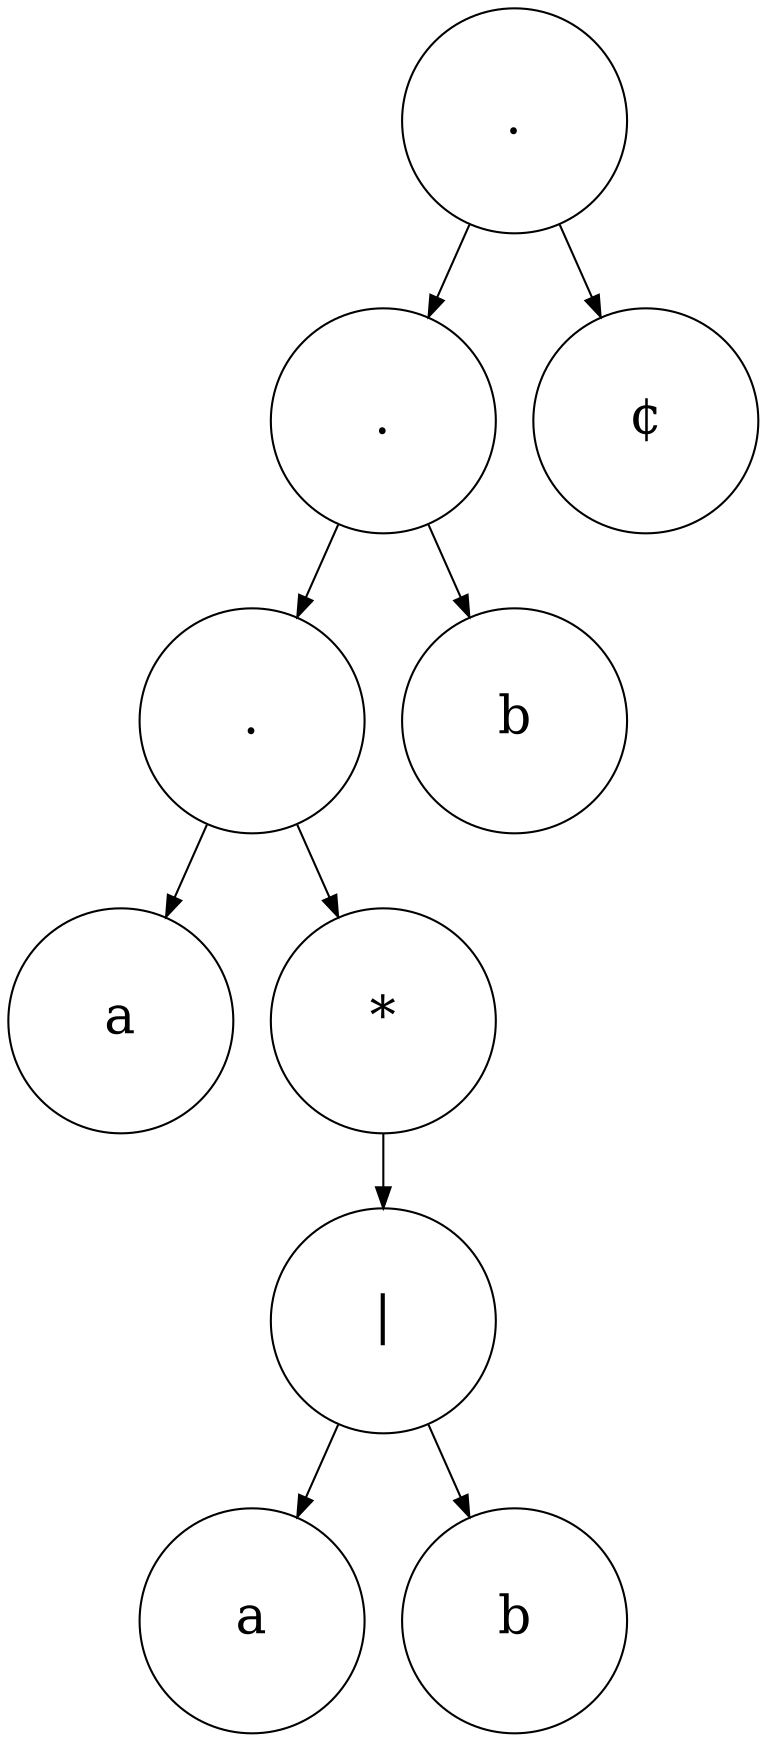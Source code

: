 strict digraph {
splines="line";
rankdir = TB;
node [shape=circle, height=0.5, width=1.5, fontsize=25];
graph[dpi=110];

"0" [label="."];
"1" [label="."];
"2" [label="."];
"3" [label="a"];
"2" -> "3";
"4" [label="*"];
"5" [label="|"];
"6" [label="a"];
"5" -> "6";
"7" [label="b"];
"5" -> "7";
"4" -> "5";
"2" -> "4";
"1" -> "2";
"8" [label="b"];
"1" -> "8";
"0" -> "1";
"9" [label="¢"];
"0" -> "9";
}